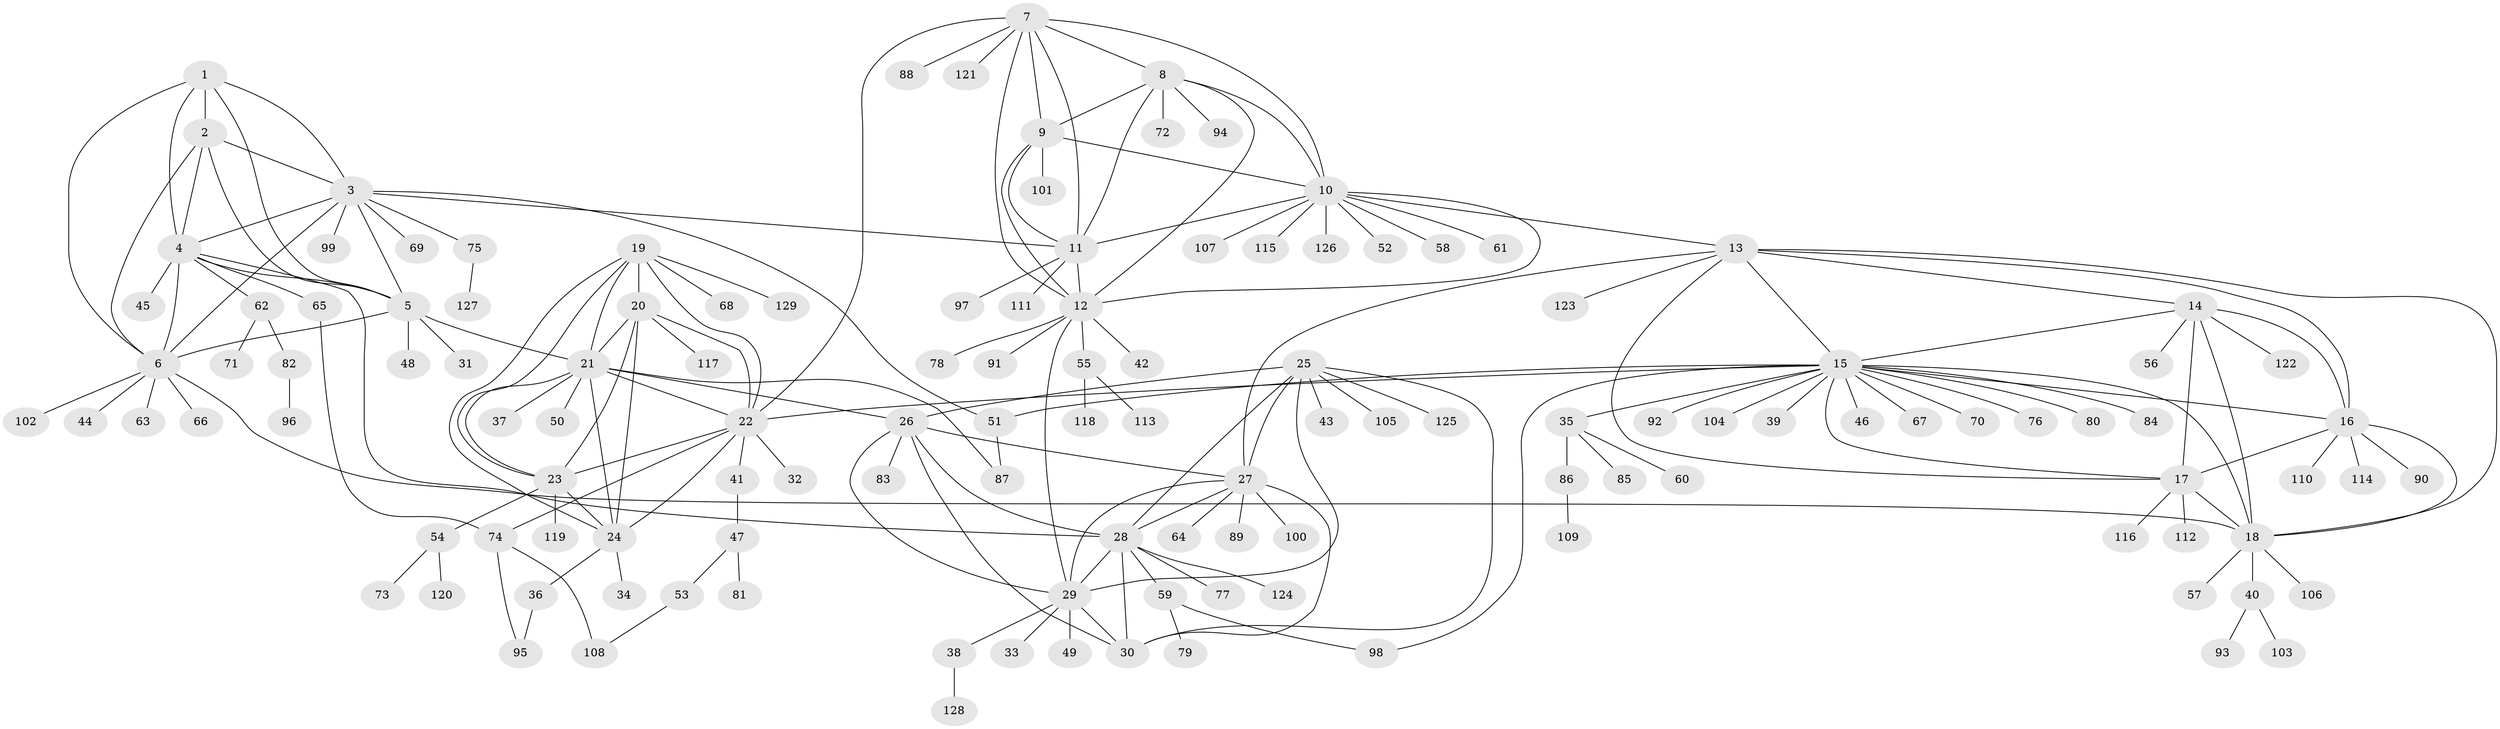 // coarse degree distribution, {9: 0.01020408163265306, 4: 0.04081632653061224, 8: 0.04081632653061224, 6: 0.030612244897959183, 14: 0.01020408163265306, 7: 0.030612244897959183, 10: 0.02040816326530612, 5: 0.030612244897959183, 16: 0.01020408163265306, 13: 0.01020408163265306, 12: 0.01020408163265306, 1: 0.6224489795918368, 3: 0.05102040816326531, 2: 0.08163265306122448}
// Generated by graph-tools (version 1.1) at 2025/52/02/27/25 19:52:18]
// undirected, 129 vertices, 190 edges
graph export_dot {
graph [start="1"]
  node [color=gray90,style=filled];
  1;
  2;
  3;
  4;
  5;
  6;
  7;
  8;
  9;
  10;
  11;
  12;
  13;
  14;
  15;
  16;
  17;
  18;
  19;
  20;
  21;
  22;
  23;
  24;
  25;
  26;
  27;
  28;
  29;
  30;
  31;
  32;
  33;
  34;
  35;
  36;
  37;
  38;
  39;
  40;
  41;
  42;
  43;
  44;
  45;
  46;
  47;
  48;
  49;
  50;
  51;
  52;
  53;
  54;
  55;
  56;
  57;
  58;
  59;
  60;
  61;
  62;
  63;
  64;
  65;
  66;
  67;
  68;
  69;
  70;
  71;
  72;
  73;
  74;
  75;
  76;
  77;
  78;
  79;
  80;
  81;
  82;
  83;
  84;
  85;
  86;
  87;
  88;
  89;
  90;
  91;
  92;
  93;
  94;
  95;
  96;
  97;
  98;
  99;
  100;
  101;
  102;
  103;
  104;
  105;
  106;
  107;
  108;
  109;
  110;
  111;
  112;
  113;
  114;
  115;
  116;
  117;
  118;
  119;
  120;
  121;
  122;
  123;
  124;
  125;
  126;
  127;
  128;
  129;
  1 -- 2;
  1 -- 3;
  1 -- 4;
  1 -- 5;
  1 -- 6;
  2 -- 3;
  2 -- 4;
  2 -- 5;
  2 -- 6;
  3 -- 4;
  3 -- 5;
  3 -- 6;
  3 -- 11;
  3 -- 51;
  3 -- 69;
  3 -- 75;
  3 -- 99;
  4 -- 5;
  4 -- 6;
  4 -- 28;
  4 -- 45;
  4 -- 62;
  4 -- 65;
  5 -- 6;
  5 -- 21;
  5 -- 31;
  5 -- 48;
  6 -- 18;
  6 -- 44;
  6 -- 63;
  6 -- 66;
  6 -- 102;
  7 -- 8;
  7 -- 9;
  7 -- 10;
  7 -- 11;
  7 -- 12;
  7 -- 22;
  7 -- 88;
  7 -- 121;
  8 -- 9;
  8 -- 10;
  8 -- 11;
  8 -- 12;
  8 -- 72;
  8 -- 94;
  9 -- 10;
  9 -- 11;
  9 -- 12;
  9 -- 101;
  10 -- 11;
  10 -- 12;
  10 -- 13;
  10 -- 52;
  10 -- 58;
  10 -- 61;
  10 -- 107;
  10 -- 115;
  10 -- 126;
  11 -- 12;
  11 -- 97;
  11 -- 111;
  12 -- 29;
  12 -- 42;
  12 -- 55;
  12 -- 78;
  12 -- 91;
  13 -- 14;
  13 -- 15;
  13 -- 16;
  13 -- 17;
  13 -- 18;
  13 -- 27;
  13 -- 123;
  14 -- 15;
  14 -- 16;
  14 -- 17;
  14 -- 18;
  14 -- 56;
  14 -- 122;
  15 -- 16;
  15 -- 17;
  15 -- 18;
  15 -- 22;
  15 -- 35;
  15 -- 39;
  15 -- 46;
  15 -- 51;
  15 -- 67;
  15 -- 70;
  15 -- 76;
  15 -- 80;
  15 -- 84;
  15 -- 92;
  15 -- 98;
  15 -- 104;
  16 -- 17;
  16 -- 18;
  16 -- 90;
  16 -- 110;
  16 -- 114;
  17 -- 18;
  17 -- 112;
  17 -- 116;
  18 -- 40;
  18 -- 57;
  18 -- 106;
  19 -- 20;
  19 -- 21;
  19 -- 22;
  19 -- 23;
  19 -- 24;
  19 -- 68;
  19 -- 129;
  20 -- 21;
  20 -- 22;
  20 -- 23;
  20 -- 24;
  20 -- 117;
  21 -- 22;
  21 -- 23;
  21 -- 24;
  21 -- 26;
  21 -- 37;
  21 -- 50;
  21 -- 87;
  22 -- 23;
  22 -- 24;
  22 -- 32;
  22 -- 41;
  22 -- 74;
  23 -- 24;
  23 -- 54;
  23 -- 119;
  24 -- 34;
  24 -- 36;
  25 -- 26;
  25 -- 27;
  25 -- 28;
  25 -- 29;
  25 -- 30;
  25 -- 43;
  25 -- 105;
  25 -- 125;
  26 -- 27;
  26 -- 28;
  26 -- 29;
  26 -- 30;
  26 -- 83;
  27 -- 28;
  27 -- 29;
  27 -- 30;
  27 -- 64;
  27 -- 89;
  27 -- 100;
  28 -- 29;
  28 -- 30;
  28 -- 59;
  28 -- 77;
  28 -- 124;
  29 -- 30;
  29 -- 33;
  29 -- 38;
  29 -- 49;
  35 -- 60;
  35 -- 85;
  35 -- 86;
  36 -- 95;
  38 -- 128;
  40 -- 93;
  40 -- 103;
  41 -- 47;
  47 -- 53;
  47 -- 81;
  51 -- 87;
  53 -- 108;
  54 -- 73;
  54 -- 120;
  55 -- 113;
  55 -- 118;
  59 -- 79;
  59 -- 98;
  62 -- 71;
  62 -- 82;
  65 -- 74;
  74 -- 95;
  74 -- 108;
  75 -- 127;
  82 -- 96;
  86 -- 109;
}
